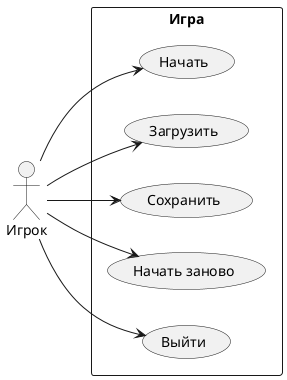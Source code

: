 @startuml use_case_diagram
left to right direction
actor Игрок as Player

rectangle Игра {
  (Начать) as play
  (Загрузить) as load
  (Сохранить) as save
  (Начать заново) as restart
  (Выйти) as exit
  
  Player --> play
  Player --> load
  Player --> save
  Player --> restart
  Player --> exit
}
@enduml